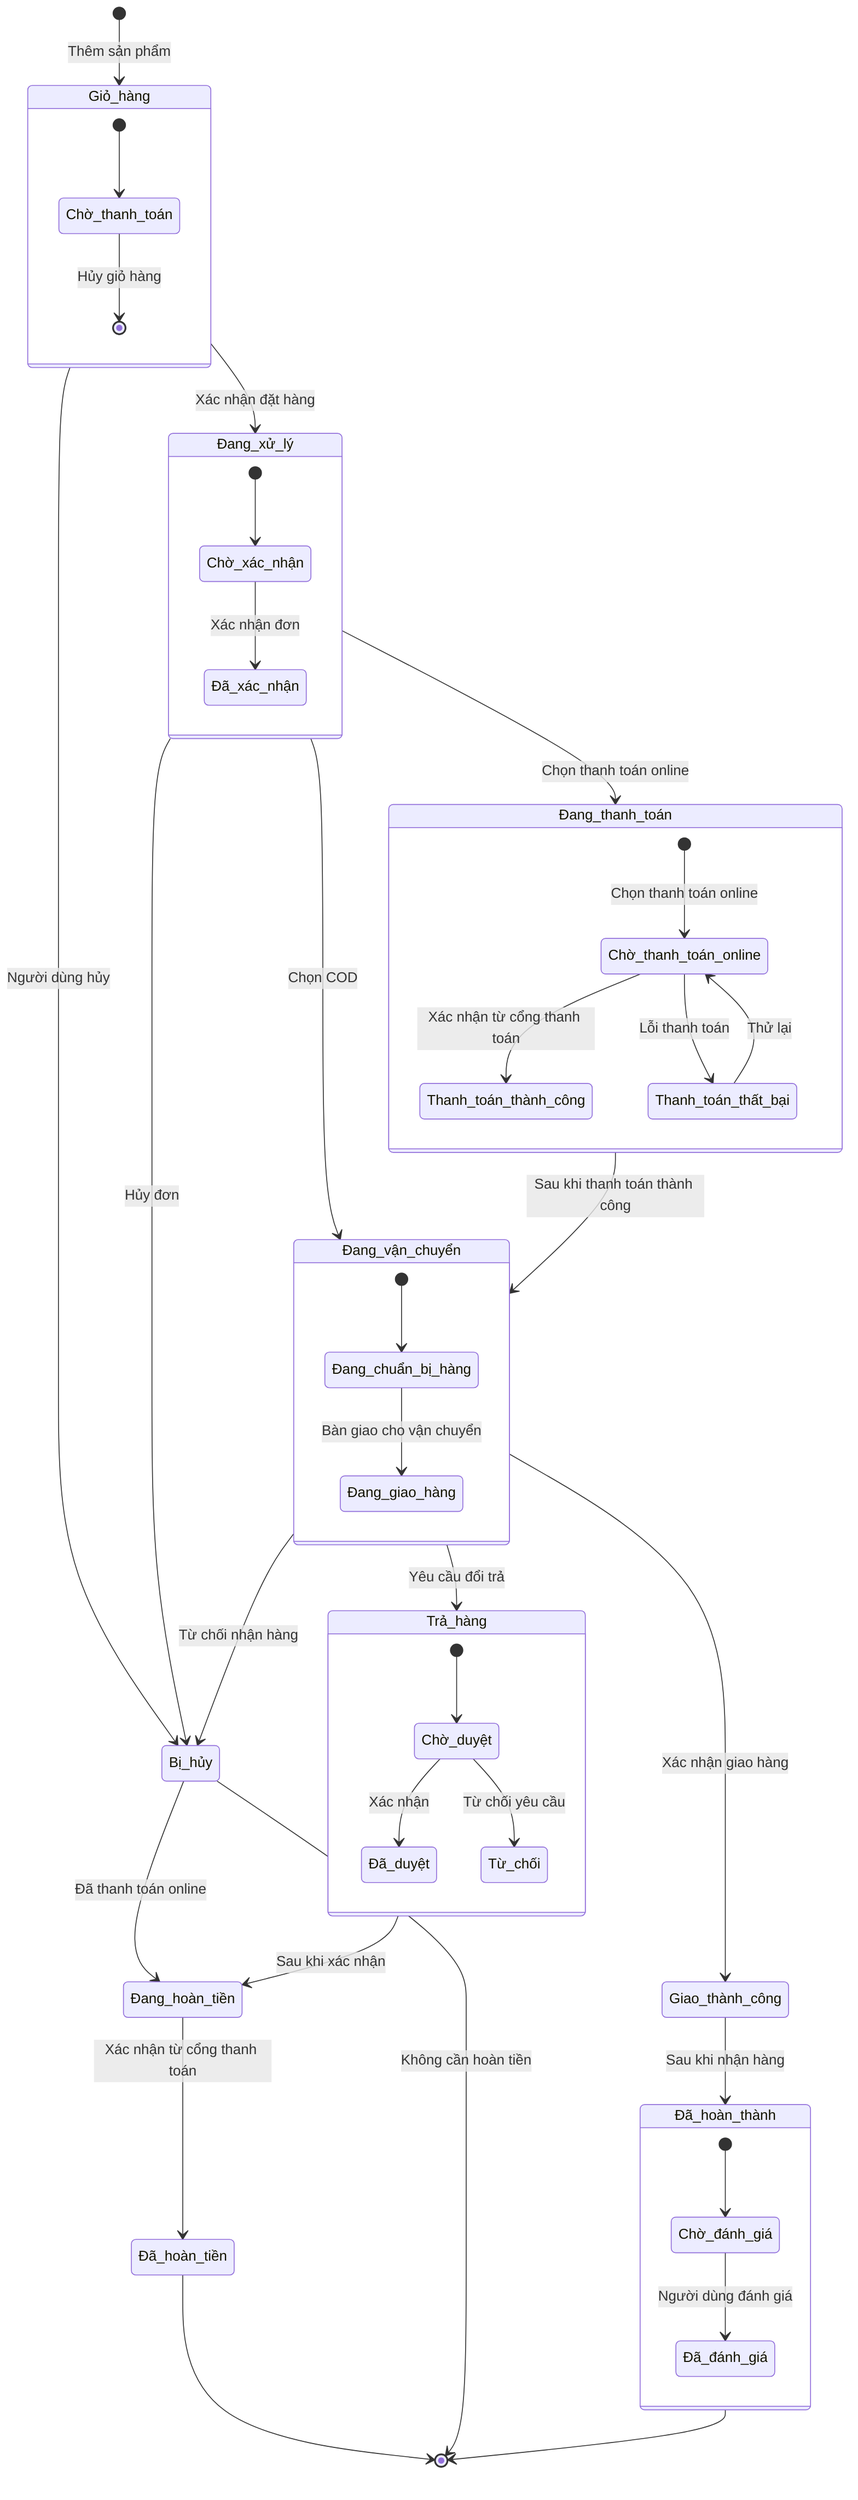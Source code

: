 stateDiagram-v2
    [*] --> Giỏ_hàng: Thêm sản phẩm

    state Giỏ_hàng {
        [*] --> Chờ_thanh_toán
        Chờ_thanh_toán --> [*]: Hủy giỏ hàng
    }
    
    Giỏ_hàng --> Đang_xử_lý: Xác nhận đặt hàng
    
    state Đang_xử_lý {
        [*] --> Chờ_xác_nhận
        Chờ_xác_nhận --> Đã_xác_nhận: Xác nhận đơn
    }
    
    state Đang_thanh_toán {
        [*] --> Chờ_thanh_toán_online: Chọn thanh toán online
        Chờ_thanh_toán_online --> Thanh_toán_thành_công: Xác nhận từ cổng thanh toán
        Chờ_thanh_toán_online --> Thanh_toán_thất_bại: Lỗi thanh toán
        Thanh_toán_thất_bại --> Chờ_thanh_toán_online: Thử lại
    }
    
    Đang_xử_lý --> Đang_thanh_toán: Chọn thanh toán online
    Đang_xử_lý --> Đang_vận_chuyển: Chọn COD
    Đang_thanh_toán --> Đang_vận_chuyển: Sau khi thanh toán thành công
    
    state Đang_vận_chuyển {
        [*] --> Đang_chuẩn_bị_hàng
        Đang_chuẩn_bị_hàng --> Đang_giao_hàng: Bàn giao cho vận chuyển
    }
    
    Đang_vận_chuyển --> Giao_thành_công: Xác nhận giao hàng
    
    state Đã_hoàn_thành {
        [*] --> Chờ_đánh_giá
        Chờ_đánh_giá --> Đã_đánh_giá: Người dùng đánh giá
    }
    
    Giao_thành_công --> Đã_hoàn_thành: Sau khi nhận hàng
    
    Giỏ_hàng --> Bị_hủy: Người dùng hủy
    Đang_xử_lý --> Bị_hủy: Hủy đơn
    Đang_vận_chuyển --> Bị_hủy: Từ chối nhận hàng
    
    Đang_vận_chuyển --> Trả_hàng: Yêu cầu đổi trả
    
    state Trả_hàng {
        [*] --> Chờ_duyệt
        Chờ_duyệt --> Đã_duyệt: Xác nhận
        Chờ_duyệt --> Từ_chối: Từ chối yêu cầu
    }
    
    Trả_hàng --> Đang_hoàn_tiền: Sau khi xác nhận
    Bị_hủy --> Đang_hoàn_tiền: Đã thanh toán online
    Đang_hoàn_tiền --> Đã_hoàn_tiền: Xác nhận từ cổng thanh toán

    Đã_hoàn_tiền --> [*]
    Đã_hoàn_thành --> [*]
    Bị_hủy --> [*]: Không cần hoàn tiền